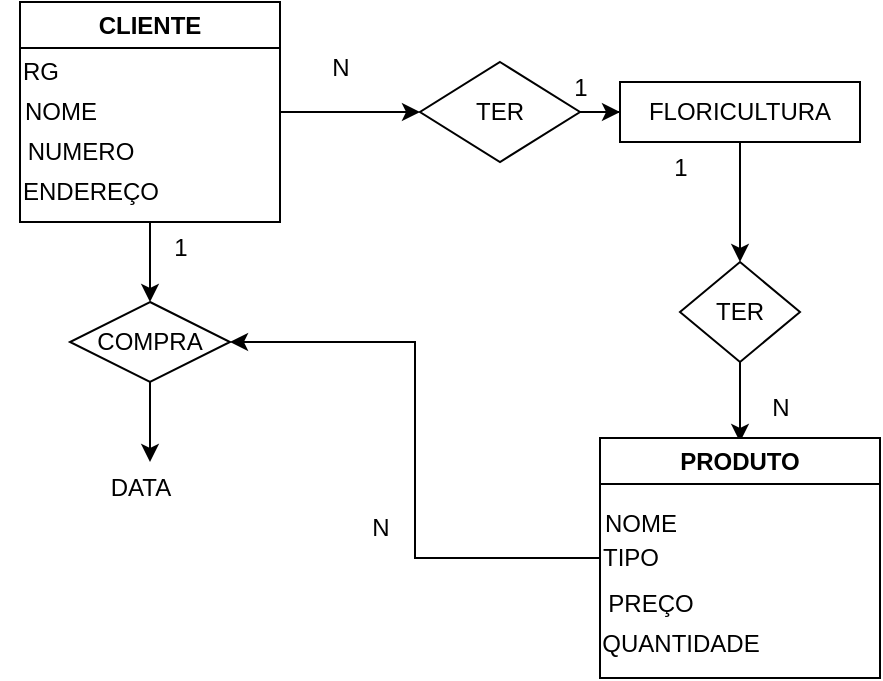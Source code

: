 <mxfile version="21.6.9" type="github">
  <diagram id="C5RBs43oDa-KdzZeNtuy" name="Page-1">
    <mxGraphModel dx="1434" dy="718" grid="1" gridSize="10" guides="1" tooltips="1" connect="1" arrows="1" fold="1" page="1" pageScale="1" pageWidth="827" pageHeight="1169" math="0" shadow="0">
      <root>
        <mxCell id="WIyWlLk6GJQsqaUBKTNV-0" />
        <mxCell id="WIyWlLk6GJQsqaUBKTNV-1" parent="WIyWlLk6GJQsqaUBKTNV-0" />
        <mxCell id="naHcE_GE0SlLNrRKecmw-6" style="edgeStyle=orthogonalEdgeStyle;rounded=0;orthogonalLoop=1;jettySize=auto;html=1;exitX=1;exitY=0.5;exitDx=0;exitDy=0;" edge="1" parent="WIyWlLk6GJQsqaUBKTNV-1" source="naHcE_GE0SlLNrRKecmw-0" target="naHcE_GE0SlLNrRKecmw-7">
          <mxGeometry relative="1" as="geometry">
            <mxPoint x="260" y="105" as="targetPoint" />
          </mxGeometry>
        </mxCell>
        <mxCell id="naHcE_GE0SlLNrRKecmw-19" style="edgeStyle=orthogonalEdgeStyle;rounded=0;orthogonalLoop=1;jettySize=auto;html=1;exitX=0.5;exitY=1;exitDx=0;exitDy=0;" edge="1" parent="WIyWlLk6GJQsqaUBKTNV-1" source="naHcE_GE0SlLNrRKecmw-0">
          <mxGeometry relative="1" as="geometry">
            <mxPoint x="85" y="200" as="targetPoint" />
          </mxGeometry>
        </mxCell>
        <mxCell id="naHcE_GE0SlLNrRKecmw-0" value="CLIENTE" style="swimlane;whiteSpace=wrap;html=1;" vertex="1" parent="WIyWlLk6GJQsqaUBKTNV-1">
          <mxGeometry x="20" y="50" width="130" height="110" as="geometry" />
        </mxCell>
        <mxCell id="naHcE_GE0SlLNrRKecmw-1" value="&lt;div&gt;RG&lt;/div&gt;" style="text;html=1;align=center;verticalAlign=middle;resizable=0;points=[];autosize=1;strokeColor=none;fillColor=none;" vertex="1" parent="naHcE_GE0SlLNrRKecmw-0">
          <mxGeometry x="-10" y="20" width="40" height="30" as="geometry" />
        </mxCell>
        <mxCell id="naHcE_GE0SlLNrRKecmw-3" value="NOME" style="text;html=1;align=center;verticalAlign=middle;resizable=0;points=[];autosize=1;strokeColor=none;fillColor=none;" vertex="1" parent="naHcE_GE0SlLNrRKecmw-0">
          <mxGeometry x="-10" y="40" width="60" height="30" as="geometry" />
        </mxCell>
        <mxCell id="naHcE_GE0SlLNrRKecmw-4" value="NUMERO" style="text;html=1;align=center;verticalAlign=middle;resizable=0;points=[];autosize=1;strokeColor=none;fillColor=none;" vertex="1" parent="naHcE_GE0SlLNrRKecmw-0">
          <mxGeometry x="-10" y="60" width="80" height="30" as="geometry" />
        </mxCell>
        <mxCell id="naHcE_GE0SlLNrRKecmw-5" value="ENDEREÇO" style="text;html=1;align=center;verticalAlign=middle;resizable=0;points=[];autosize=1;strokeColor=none;fillColor=none;" vertex="1" parent="naHcE_GE0SlLNrRKecmw-0">
          <mxGeometry x="-10" y="80" width="90" height="30" as="geometry" />
        </mxCell>
        <mxCell id="naHcE_GE0SlLNrRKecmw-8" style="edgeStyle=orthogonalEdgeStyle;rounded=0;orthogonalLoop=1;jettySize=auto;html=1;exitX=1;exitY=0.5;exitDx=0;exitDy=0;" edge="1" parent="WIyWlLk6GJQsqaUBKTNV-1" source="naHcE_GE0SlLNrRKecmw-7" target="naHcE_GE0SlLNrRKecmw-9">
          <mxGeometry relative="1" as="geometry">
            <mxPoint x="380" y="105" as="targetPoint" />
          </mxGeometry>
        </mxCell>
        <mxCell id="naHcE_GE0SlLNrRKecmw-7" value="TER" style="rhombus;whiteSpace=wrap;html=1;" vertex="1" parent="WIyWlLk6GJQsqaUBKTNV-1">
          <mxGeometry x="220" y="80" width="80" height="50" as="geometry" />
        </mxCell>
        <mxCell id="naHcE_GE0SlLNrRKecmw-10" style="edgeStyle=orthogonalEdgeStyle;rounded=0;orthogonalLoop=1;jettySize=auto;html=1;exitX=0.5;exitY=1;exitDx=0;exitDy=0;" edge="1" parent="WIyWlLk6GJQsqaUBKTNV-1" source="naHcE_GE0SlLNrRKecmw-9">
          <mxGeometry relative="1" as="geometry">
            <mxPoint x="380" y="180" as="targetPoint" />
          </mxGeometry>
        </mxCell>
        <mxCell id="naHcE_GE0SlLNrRKecmw-9" value="FLORICULTURA" style="rounded=0;whiteSpace=wrap;html=1;" vertex="1" parent="WIyWlLk6GJQsqaUBKTNV-1">
          <mxGeometry x="320" y="90" width="120" height="30" as="geometry" />
        </mxCell>
        <mxCell id="naHcE_GE0SlLNrRKecmw-13" style="edgeStyle=orthogonalEdgeStyle;rounded=0;orthogonalLoop=1;jettySize=auto;html=1;exitX=0.5;exitY=1;exitDx=0;exitDy=0;" edge="1" parent="WIyWlLk6GJQsqaUBKTNV-1" source="naHcE_GE0SlLNrRKecmw-11">
          <mxGeometry relative="1" as="geometry">
            <mxPoint x="380" y="270" as="targetPoint" />
          </mxGeometry>
        </mxCell>
        <mxCell id="naHcE_GE0SlLNrRKecmw-11" value="TER" style="rhombus;whiteSpace=wrap;html=1;" vertex="1" parent="WIyWlLk6GJQsqaUBKTNV-1">
          <mxGeometry x="350" y="180" width="60" height="50" as="geometry" />
        </mxCell>
        <mxCell id="naHcE_GE0SlLNrRKecmw-39" style="edgeStyle=orthogonalEdgeStyle;rounded=0;orthogonalLoop=1;jettySize=auto;html=1;exitX=0;exitY=0.5;exitDx=0;exitDy=0;entryX=1;entryY=0.5;entryDx=0;entryDy=0;" edge="1" parent="WIyWlLk6GJQsqaUBKTNV-1" source="naHcE_GE0SlLNrRKecmw-14" target="naHcE_GE0SlLNrRKecmw-20">
          <mxGeometry relative="1" as="geometry" />
        </mxCell>
        <mxCell id="naHcE_GE0SlLNrRKecmw-14" value="PRODUTO" style="swimlane;whiteSpace=wrap;html=1;" vertex="1" parent="WIyWlLk6GJQsqaUBKTNV-1">
          <mxGeometry x="310" y="268" width="140" height="120" as="geometry" />
        </mxCell>
        <mxCell id="naHcE_GE0SlLNrRKecmw-16" value="TIPO" style="text;html=1;align=center;verticalAlign=middle;resizable=0;points=[];autosize=1;strokeColor=none;fillColor=none;" vertex="1" parent="naHcE_GE0SlLNrRKecmw-14">
          <mxGeometry x="-10" y="45" width="50" height="30" as="geometry" />
        </mxCell>
        <mxCell id="naHcE_GE0SlLNrRKecmw-18" value="QUANTIDADE" style="text;html=1;align=center;verticalAlign=middle;resizable=0;points=[];autosize=1;strokeColor=none;fillColor=none;" vertex="1" parent="naHcE_GE0SlLNrRKecmw-14">
          <mxGeometry x="-10" y="88" width="100" height="30" as="geometry" />
        </mxCell>
        <mxCell id="naHcE_GE0SlLNrRKecmw-17" value="PREÇO" style="text;html=1;align=center;verticalAlign=middle;resizable=0;points=[];autosize=1;strokeColor=none;fillColor=none;" vertex="1" parent="naHcE_GE0SlLNrRKecmw-14">
          <mxGeometry x="-10" y="68" width="70" height="30" as="geometry" />
        </mxCell>
        <mxCell id="naHcE_GE0SlLNrRKecmw-15" value="NOME" style="text;html=1;align=center;verticalAlign=middle;resizable=0;points=[];autosize=1;strokeColor=none;fillColor=none;" vertex="1" parent="naHcE_GE0SlLNrRKecmw-14">
          <mxGeometry x="-10" y="28" width="60" height="30" as="geometry" />
        </mxCell>
        <mxCell id="naHcE_GE0SlLNrRKecmw-34" style="edgeStyle=orthogonalEdgeStyle;rounded=0;orthogonalLoop=1;jettySize=auto;html=1;exitX=0.5;exitY=1;exitDx=0;exitDy=0;" edge="1" parent="WIyWlLk6GJQsqaUBKTNV-1" source="naHcE_GE0SlLNrRKecmw-20">
          <mxGeometry relative="1" as="geometry">
            <mxPoint x="85" y="280" as="targetPoint" />
          </mxGeometry>
        </mxCell>
        <mxCell id="naHcE_GE0SlLNrRKecmw-20" value="COMPRA" style="rhombus;whiteSpace=wrap;html=1;" vertex="1" parent="WIyWlLk6GJQsqaUBKTNV-1">
          <mxGeometry x="45" y="200" width="80" height="40" as="geometry" />
        </mxCell>
        <mxCell id="naHcE_GE0SlLNrRKecmw-28" value="1" style="text;html=1;align=center;verticalAlign=middle;resizable=0;points=[];autosize=1;strokeColor=none;fillColor=none;" vertex="1" parent="WIyWlLk6GJQsqaUBKTNV-1">
          <mxGeometry x="85" y="158" width="30" height="30" as="geometry" />
        </mxCell>
        <mxCell id="naHcE_GE0SlLNrRKecmw-29" value="N" style="text;html=1;align=center;verticalAlign=middle;resizable=0;points=[];autosize=1;strokeColor=none;fillColor=none;" vertex="1" parent="WIyWlLk6GJQsqaUBKTNV-1">
          <mxGeometry x="185" y="298" width="30" height="30" as="geometry" />
        </mxCell>
        <mxCell id="naHcE_GE0SlLNrRKecmw-30" value="N" style="text;html=1;align=center;verticalAlign=middle;resizable=0;points=[];autosize=1;strokeColor=none;fillColor=none;" vertex="1" parent="WIyWlLk6GJQsqaUBKTNV-1">
          <mxGeometry x="385" y="238" width="30" height="30" as="geometry" />
        </mxCell>
        <mxCell id="naHcE_GE0SlLNrRKecmw-31" value="1" style="text;html=1;align=center;verticalAlign=middle;resizable=0;points=[];autosize=1;strokeColor=none;fillColor=none;" vertex="1" parent="WIyWlLk6GJQsqaUBKTNV-1">
          <mxGeometry x="335" y="118" width="30" height="30" as="geometry" />
        </mxCell>
        <mxCell id="naHcE_GE0SlLNrRKecmw-32" value="1" style="text;html=1;align=center;verticalAlign=middle;resizable=0;points=[];autosize=1;strokeColor=none;fillColor=none;" vertex="1" parent="WIyWlLk6GJQsqaUBKTNV-1">
          <mxGeometry x="285" y="78" width="30" height="30" as="geometry" />
        </mxCell>
        <mxCell id="naHcE_GE0SlLNrRKecmw-33" value="N" style="text;html=1;align=center;verticalAlign=middle;resizable=0;points=[];autosize=1;strokeColor=none;fillColor=none;" vertex="1" parent="WIyWlLk6GJQsqaUBKTNV-1">
          <mxGeometry x="165" y="68" width="30" height="30" as="geometry" />
        </mxCell>
        <mxCell id="naHcE_GE0SlLNrRKecmw-35" value="DATA" style="text;html=1;align=center;verticalAlign=middle;resizable=0;points=[];autosize=1;strokeColor=none;fillColor=none;" vertex="1" parent="WIyWlLk6GJQsqaUBKTNV-1">
          <mxGeometry x="55" y="278" width="50" height="30" as="geometry" />
        </mxCell>
      </root>
    </mxGraphModel>
  </diagram>
</mxfile>
